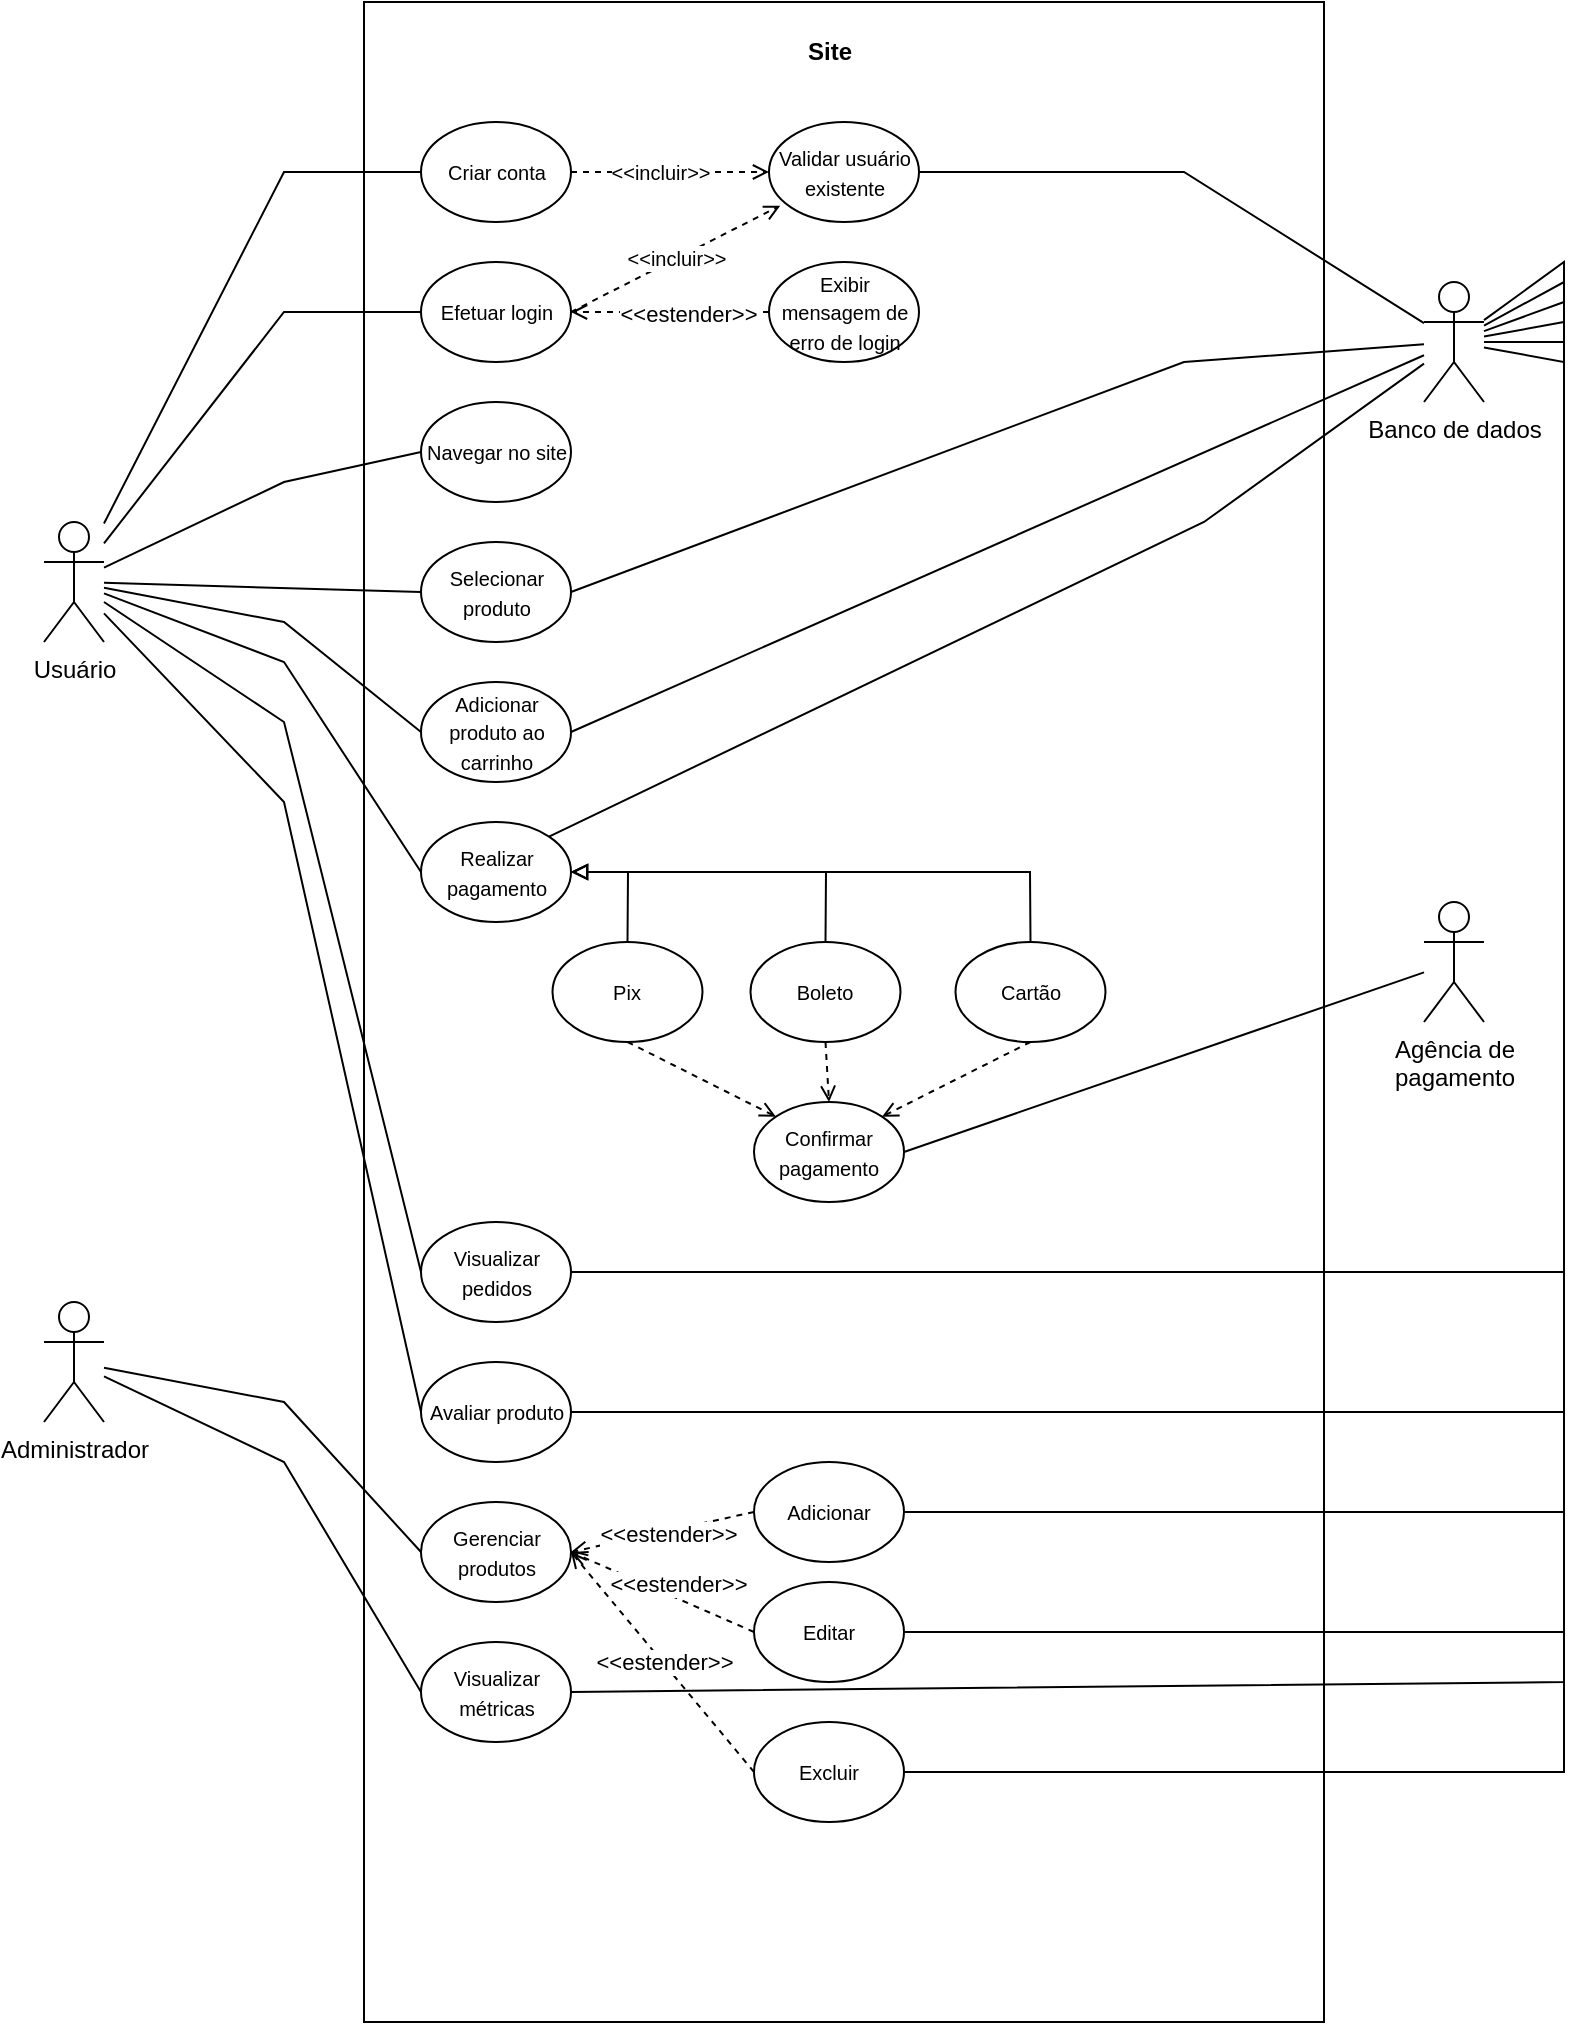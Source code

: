 <mxfile version="25.0.3">
  <diagram name="Página-1" id="1t1qk8D-UIFoVEn3kqQp">
    <mxGraphModel dx="1050" dy="505" grid="1" gridSize="10" guides="1" tooltips="1" connect="1" arrows="1" fold="1" page="1" pageScale="1" pageWidth="827" pageHeight="1169" math="0" shadow="0">
      <root>
        <mxCell id="0" />
        <mxCell id="1" parent="0" />
        <mxCell id="V_i6t_GGnZHZgOv48OWF-1" value="Usuário" style="shape=umlActor;verticalLabelPosition=bottom;verticalAlign=top;html=1;outlineConnect=0;" parent="1" vertex="1">
          <mxGeometry x="40" y="300" width="30" height="60" as="geometry" />
        </mxCell>
        <mxCell id="Bd4NmTXcY_CP6fy7jsUZ-2" value="" style="rounded=0;whiteSpace=wrap;html=1;align=center;" vertex="1" parent="1">
          <mxGeometry x="200" y="40" width="480" height="1010" as="geometry" />
        </mxCell>
        <mxCell id="Bd4NmTXcY_CP6fy7jsUZ-36" value="&lt;b&gt;Site&lt;/b&gt;" style="text;html=1;align=center;verticalAlign=middle;whiteSpace=wrap;rounded=0;" vertex="1" parent="1">
          <mxGeometry x="402.5" y="50" width="60" height="30" as="geometry" />
        </mxCell>
        <mxCell id="Bd4NmTXcY_CP6fy7jsUZ-37" value="&lt;font style=&quot;font-size: 10px;&quot;&gt;Criar conta&lt;/font&gt;" style="ellipse;whiteSpace=wrap;html=1;" vertex="1" parent="1">
          <mxGeometry x="228.5" y="100" width="75" height="50" as="geometry" />
        </mxCell>
        <mxCell id="Bd4NmTXcY_CP6fy7jsUZ-38" value="&lt;font style=&quot;font-size: 10px;&quot;&gt;Efetuar login&lt;/font&gt;" style="ellipse;whiteSpace=wrap;html=1;" vertex="1" parent="1">
          <mxGeometry x="228.5" y="170" width="75" height="50" as="geometry" />
        </mxCell>
        <mxCell id="Bd4NmTXcY_CP6fy7jsUZ-39" value="&lt;font style=&quot;font-size: 10px;&quot;&gt;Validar usuário existente&lt;/font&gt;" style="ellipse;whiteSpace=wrap;html=1;" vertex="1" parent="1">
          <mxGeometry x="402.5" y="100" width="75" height="50" as="geometry" />
        </mxCell>
        <mxCell id="Bd4NmTXcY_CP6fy7jsUZ-40" value="&lt;font style=&quot;font-size: 10px;&quot;&gt;Exibir mensagem de erro de login&lt;/font&gt;" style="ellipse;whiteSpace=wrap;html=1;" vertex="1" parent="1">
          <mxGeometry x="402.5" y="170" width="75" height="50" as="geometry" />
        </mxCell>
        <mxCell id="Bd4NmTXcY_CP6fy7jsUZ-41" value="Banco de dados" style="shape=umlActor;verticalLabelPosition=bottom;verticalAlign=top;html=1;outlineConnect=0;" vertex="1" parent="1">
          <mxGeometry x="730" y="180" width="30" height="60" as="geometry" />
        </mxCell>
        <mxCell id="Bd4NmTXcY_CP6fy7jsUZ-42" value="" style="endArrow=none;html=1;rounded=0;entryX=0;entryY=0.5;entryDx=0;entryDy=0;" edge="1" parent="1" source="V_i6t_GGnZHZgOv48OWF-1" target="Bd4NmTXcY_CP6fy7jsUZ-37">
          <mxGeometry width="50" height="50" relative="1" as="geometry">
            <mxPoint x="70" y="190" as="sourcePoint" />
            <mxPoint x="203" y="150" as="targetPoint" />
            <Array as="points">
              <mxPoint x="160" y="125" />
            </Array>
          </mxGeometry>
        </mxCell>
        <mxCell id="Bd4NmTXcY_CP6fy7jsUZ-44" value="" style="endArrow=none;html=1;rounded=0;entryX=0;entryY=0.5;entryDx=0;entryDy=0;" edge="1" parent="1" source="V_i6t_GGnZHZgOv48OWF-1" target="Bd4NmTXcY_CP6fy7jsUZ-38">
          <mxGeometry width="50" height="50" relative="1" as="geometry">
            <mxPoint x="90" y="220" as="sourcePoint" />
            <mxPoint x="220" y="180" as="targetPoint" />
            <Array as="points">
              <mxPoint x="160" y="195" />
            </Array>
          </mxGeometry>
        </mxCell>
        <mxCell id="Bd4NmTXcY_CP6fy7jsUZ-46" value="" style="endArrow=open;html=1;rounded=0;dashed=1;exitX=1;exitY=0.5;exitDx=0;exitDy=0;entryX=0;entryY=0.5;entryDx=0;entryDy=0;endFill=0;" edge="1" parent="1" source="Bd4NmTXcY_CP6fy7jsUZ-37" target="Bd4NmTXcY_CP6fy7jsUZ-39">
          <mxGeometry width="50" height="50" relative="1" as="geometry">
            <mxPoint x="283.5" y="300" as="sourcePoint" />
            <mxPoint x="333.5" y="250" as="targetPoint" />
          </mxGeometry>
        </mxCell>
        <mxCell id="Bd4NmTXcY_CP6fy7jsUZ-57" value="&lt;font style=&quot;font-size: 10px;&quot;&gt;&amp;lt;&amp;lt;incluir&amp;gt;&amp;gt;&lt;/font&gt;" style="edgeLabel;html=1;align=center;verticalAlign=middle;resizable=0;points=[];" vertex="1" connectable="0" parent="Bd4NmTXcY_CP6fy7jsUZ-46">
          <mxGeometry x="-0.097" relative="1" as="geometry">
            <mxPoint as="offset" />
          </mxGeometry>
        </mxCell>
        <mxCell id="Bd4NmTXcY_CP6fy7jsUZ-47" value="" style="endArrow=open;html=1;rounded=0;dashed=1;exitX=1;exitY=0.5;exitDx=0;exitDy=0;entryX=0.075;entryY=0.837;entryDx=0;entryDy=0;entryPerimeter=0;endFill=0;" edge="1" parent="1" source="Bd4NmTXcY_CP6fy7jsUZ-38" target="Bd4NmTXcY_CP6fy7jsUZ-39">
          <mxGeometry width="50" height="50" relative="1" as="geometry">
            <mxPoint x="313" y="145" as="sourcePoint" />
            <mxPoint x="344" y="145" as="targetPoint" />
          </mxGeometry>
        </mxCell>
        <mxCell id="Bd4NmTXcY_CP6fy7jsUZ-58" value="&lt;span style=&quot;font-size: 10px;&quot;&gt;&amp;lt;&amp;lt;incluir&amp;gt;&amp;gt;&lt;/span&gt;" style="edgeLabel;html=1;align=center;verticalAlign=middle;resizable=0;points=[];" vertex="1" connectable="0" parent="Bd4NmTXcY_CP6fy7jsUZ-47">
          <mxGeometry x="0.003" y="1" relative="1" as="geometry">
            <mxPoint as="offset" />
          </mxGeometry>
        </mxCell>
        <mxCell id="Bd4NmTXcY_CP6fy7jsUZ-48" value="" style="endArrow=open;html=1;rounded=0;dashed=1;exitX=0;exitY=0.5;exitDx=0;exitDy=0;entryX=1;entryY=0.5;entryDx=0;entryDy=0;endFill=0;" edge="1" parent="1" source="Bd4NmTXcY_CP6fy7jsUZ-40" target="Bd4NmTXcY_CP6fy7jsUZ-38">
          <mxGeometry width="50" height="50" relative="1" as="geometry">
            <mxPoint x="313" y="215" as="sourcePoint" />
            <mxPoint x="355" y="162" as="targetPoint" />
          </mxGeometry>
        </mxCell>
        <mxCell id="Bd4NmTXcY_CP6fy7jsUZ-59" value="&amp;lt;&amp;lt;estender&amp;gt;&amp;gt;" style="edgeLabel;html=1;align=center;verticalAlign=middle;resizable=0;points=[];" vertex="1" connectable="0" parent="Bd4NmTXcY_CP6fy7jsUZ-48">
          <mxGeometry x="-0.174" y="1" relative="1" as="geometry">
            <mxPoint as="offset" />
          </mxGeometry>
        </mxCell>
        <mxCell id="Bd4NmTXcY_CP6fy7jsUZ-49" value="&lt;font style=&quot;font-size: 10px;&quot;&gt;Navegar no site&lt;/font&gt;" style="ellipse;whiteSpace=wrap;html=1;" vertex="1" parent="1">
          <mxGeometry x="228.5" y="240" width="75" height="50" as="geometry" />
        </mxCell>
        <mxCell id="Bd4NmTXcY_CP6fy7jsUZ-50" value="&lt;font style=&quot;font-size: 10px;&quot;&gt;Selecionar produto&lt;/font&gt;" style="ellipse;whiteSpace=wrap;html=1;" vertex="1" parent="1">
          <mxGeometry x="228.5" y="310" width="75" height="50" as="geometry" />
        </mxCell>
        <mxCell id="Bd4NmTXcY_CP6fy7jsUZ-51" value="&lt;font style=&quot;font-size: 10px;&quot;&gt;Adicionar produto ao carrinho&lt;/font&gt;" style="ellipse;whiteSpace=wrap;html=1;" vertex="1" parent="1">
          <mxGeometry x="228.5" y="380" width="75" height="50" as="geometry" />
        </mxCell>
        <mxCell id="Bd4NmTXcY_CP6fy7jsUZ-53" value="" style="endArrow=none;html=1;rounded=0;entryX=0;entryY=0.5;entryDx=0;entryDy=0;" edge="1" parent="1" source="V_i6t_GGnZHZgOv48OWF-1" target="Bd4NmTXcY_CP6fy7jsUZ-49">
          <mxGeometry width="50" height="50" relative="1" as="geometry">
            <mxPoint x="100" y="260" as="sourcePoint" />
            <mxPoint x="380" y="260" as="targetPoint" />
            <Array as="points">
              <mxPoint x="160" y="280" />
            </Array>
          </mxGeometry>
        </mxCell>
        <mxCell id="Bd4NmTXcY_CP6fy7jsUZ-54" value="" style="endArrow=none;html=1;rounded=0;entryX=0;entryY=0.5;entryDx=0;entryDy=0;" edge="1" parent="1" source="V_i6t_GGnZHZgOv48OWF-1" target="Bd4NmTXcY_CP6fy7jsUZ-50">
          <mxGeometry width="50" height="50" relative="1" as="geometry">
            <mxPoint x="100" y="290" as="sourcePoint" />
            <mxPoint x="190" y="290" as="targetPoint" />
            <Array as="points" />
          </mxGeometry>
        </mxCell>
        <mxCell id="Bd4NmTXcY_CP6fy7jsUZ-55" value="" style="endArrow=none;html=1;rounded=0;entryX=0;entryY=0.5;entryDx=0;entryDy=0;" edge="1" parent="1" source="V_i6t_GGnZHZgOv48OWF-1" target="Bd4NmTXcY_CP6fy7jsUZ-51">
          <mxGeometry width="50" height="50" relative="1" as="geometry">
            <mxPoint x="90" y="350" as="sourcePoint" />
            <mxPoint x="380" y="260" as="targetPoint" />
            <Array as="points">
              <mxPoint x="160" y="350" />
            </Array>
          </mxGeometry>
        </mxCell>
        <mxCell id="Bd4NmTXcY_CP6fy7jsUZ-56" value="" style="endArrow=none;html=1;rounded=0;exitX=1;exitY=0.5;exitDx=0;exitDy=0;" edge="1" parent="1" source="Bd4NmTXcY_CP6fy7jsUZ-39" target="Bd4NmTXcY_CP6fy7jsUZ-41">
          <mxGeometry width="50" height="50" relative="1" as="geometry">
            <mxPoint x="370" y="290" as="sourcePoint" />
            <mxPoint x="710" y="170" as="targetPoint" />
            <Array as="points">
              <mxPoint x="610" y="125" />
            </Array>
          </mxGeometry>
        </mxCell>
        <mxCell id="Bd4NmTXcY_CP6fy7jsUZ-62" value="&lt;span style=&quot;font-size: 10px;&quot;&gt;Realizar pagamento&lt;/span&gt;" style="ellipse;whiteSpace=wrap;html=1;" vertex="1" parent="1">
          <mxGeometry x="228.5" y="450" width="75" height="50" as="geometry" />
        </mxCell>
        <mxCell id="Bd4NmTXcY_CP6fy7jsUZ-63" value="&lt;span style=&quot;font-size: 10px;&quot;&gt;Boleto&lt;/span&gt;" style="ellipse;whiteSpace=wrap;html=1;" vertex="1" parent="1">
          <mxGeometry x="393.25" y="510" width="75" height="50" as="geometry" />
        </mxCell>
        <mxCell id="Bd4NmTXcY_CP6fy7jsUZ-64" value="&lt;span style=&quot;font-size: 10px;&quot;&gt;Pix&lt;/span&gt;" style="ellipse;whiteSpace=wrap;html=1;" vertex="1" parent="1">
          <mxGeometry x="294.25" y="510" width="75" height="50" as="geometry" />
        </mxCell>
        <mxCell id="Bd4NmTXcY_CP6fy7jsUZ-65" value="&lt;span style=&quot;font-size: 10px;&quot;&gt;Cartão&lt;/span&gt;" style="ellipse;whiteSpace=wrap;html=1;" vertex="1" parent="1">
          <mxGeometry x="495.75" y="510" width="75" height="50" as="geometry" />
        </mxCell>
        <mxCell id="Bd4NmTXcY_CP6fy7jsUZ-69" value="" style="endArrow=block;html=1;rounded=0;startArrow=none;startFill=0;endFill=0;exitX=0.5;exitY=0;exitDx=0;exitDy=0;entryX=1;entryY=0.5;entryDx=0;entryDy=0;" edge="1" parent="1" source="Bd4NmTXcY_CP6fy7jsUZ-64" target="Bd4NmTXcY_CP6fy7jsUZ-62">
          <mxGeometry width="50" height="50" relative="1" as="geometry">
            <mxPoint x="343.1" y="500" as="sourcePoint" />
            <mxPoint x="303.501" y="472.918" as="targetPoint" />
            <Array as="points">
              <mxPoint x="332" y="475" />
            </Array>
          </mxGeometry>
        </mxCell>
        <mxCell id="Bd4NmTXcY_CP6fy7jsUZ-70" value="" style="endArrow=block;html=1;rounded=0;startArrow=none;startFill=0;endFill=0;exitX=0.5;exitY=0;exitDx=0;exitDy=0;entryX=1;entryY=0.5;entryDx=0;entryDy=0;" edge="1" parent="1" source="Bd4NmTXcY_CP6fy7jsUZ-63" target="Bd4NmTXcY_CP6fy7jsUZ-62">
          <mxGeometry width="50" height="50" relative="1" as="geometry">
            <mxPoint x="276" y="530" as="sourcePoint" />
            <mxPoint x="276" y="510" as="targetPoint" />
            <Array as="points">
              <mxPoint x="431" y="475" />
            </Array>
          </mxGeometry>
        </mxCell>
        <mxCell id="Bd4NmTXcY_CP6fy7jsUZ-71" value="" style="endArrow=block;html=1;rounded=0;startArrow=none;startFill=0;endFill=0;exitX=0.5;exitY=0;exitDx=0;exitDy=0;entryX=1;entryY=0.5;entryDx=0;entryDy=0;" edge="1" parent="1" source="Bd4NmTXcY_CP6fy7jsUZ-65" target="Bd4NmTXcY_CP6fy7jsUZ-62">
          <mxGeometry width="50" height="50" relative="1" as="geometry">
            <mxPoint x="441" y="530" as="sourcePoint" />
            <mxPoint x="313" y="485" as="targetPoint" />
            <Array as="points">
              <mxPoint x="533" y="475" />
            </Array>
          </mxGeometry>
        </mxCell>
        <mxCell id="Bd4NmTXcY_CP6fy7jsUZ-72" value="" style="endArrow=none;html=1;rounded=0;entryX=0;entryY=0.5;entryDx=0;entryDy=0;" edge="1" parent="1" source="V_i6t_GGnZHZgOv48OWF-1" target="Bd4NmTXcY_CP6fy7jsUZ-62">
          <mxGeometry width="50" height="50" relative="1" as="geometry">
            <mxPoint x="80" y="400" as="sourcePoint" />
            <mxPoint x="228.5" y="450" as="targetPoint" />
            <Array as="points">
              <mxPoint x="160" y="370" />
            </Array>
          </mxGeometry>
        </mxCell>
        <mxCell id="Bd4NmTXcY_CP6fy7jsUZ-73" value="" style="endArrow=none;html=1;rounded=0;exitX=1;exitY=0.5;exitDx=0;exitDy=0;" edge="1" parent="1" source="Bd4NmTXcY_CP6fy7jsUZ-51" target="Bd4NmTXcY_CP6fy7jsUZ-41">
          <mxGeometry width="50" height="50" relative="1" as="geometry">
            <mxPoint x="487" y="135" as="sourcePoint" />
            <mxPoint x="740" y="310" as="targetPoint" />
            <Array as="points" />
          </mxGeometry>
        </mxCell>
        <mxCell id="Bd4NmTXcY_CP6fy7jsUZ-74" value="" style="endArrow=none;html=1;rounded=0;exitX=1;exitY=0.5;exitDx=0;exitDy=0;" edge="1" parent="1" source="Bd4NmTXcY_CP6fy7jsUZ-50" target="Bd4NmTXcY_CP6fy7jsUZ-41">
          <mxGeometry width="50" height="50" relative="1" as="geometry">
            <mxPoint x="497" y="145" as="sourcePoint" />
            <mxPoint x="690" y="230" as="targetPoint" />
            <Array as="points">
              <mxPoint x="610" y="220" />
            </Array>
          </mxGeometry>
        </mxCell>
        <mxCell id="Bd4NmTXcY_CP6fy7jsUZ-75" value="&lt;span style=&quot;font-size: 10px;&quot;&gt;Visualizar pedidos&lt;/span&gt;" style="ellipse;whiteSpace=wrap;html=1;" vertex="1" parent="1">
          <mxGeometry x="228.5" y="650" width="75" height="50" as="geometry" />
        </mxCell>
        <mxCell id="Bd4NmTXcY_CP6fy7jsUZ-76" value="Agência de&lt;div&gt;pagamento&lt;/div&gt;" style="shape=umlActor;verticalLabelPosition=bottom;verticalAlign=top;html=1;outlineConnect=0;" vertex="1" parent="1">
          <mxGeometry x="730" y="490" width="30" height="60" as="geometry" />
        </mxCell>
        <mxCell id="Bd4NmTXcY_CP6fy7jsUZ-78" value="&lt;span style=&quot;font-size: 10px;&quot;&gt;Confirmar pagamento&lt;/span&gt;" style="ellipse;whiteSpace=wrap;html=1;" vertex="1" parent="1">
          <mxGeometry x="395" y="590" width="75" height="50" as="geometry" />
        </mxCell>
        <mxCell id="Bd4NmTXcY_CP6fy7jsUZ-79" value="" style="endArrow=open;dashed=1;html=1;rounded=0;endFill=0;exitX=0.5;exitY=1;exitDx=0;exitDy=0;entryX=0;entryY=0;entryDx=0;entryDy=0;" edge="1" parent="1" source="Bd4NmTXcY_CP6fy7jsUZ-64" target="Bd4NmTXcY_CP6fy7jsUZ-78">
          <mxGeometry width="50" height="50" relative="1" as="geometry">
            <mxPoint x="340" y="620" as="sourcePoint" />
            <mxPoint x="390" y="570" as="targetPoint" />
          </mxGeometry>
        </mxCell>
        <mxCell id="Bd4NmTXcY_CP6fy7jsUZ-80" value="" style="endArrow=open;dashed=1;html=1;rounded=0;endFill=0;exitX=0.5;exitY=1;exitDx=0;exitDy=0;entryX=0.5;entryY=0;entryDx=0;entryDy=0;" edge="1" parent="1" source="Bd4NmTXcY_CP6fy7jsUZ-63" target="Bd4NmTXcY_CP6fy7jsUZ-78">
          <mxGeometry width="50" height="50" relative="1" as="geometry">
            <mxPoint x="450" y="585" as="sourcePoint" />
            <mxPoint x="513" y="640" as="targetPoint" />
          </mxGeometry>
        </mxCell>
        <mxCell id="Bd4NmTXcY_CP6fy7jsUZ-81" value="" style="endArrow=open;dashed=1;html=1;rounded=0;endFill=0;exitX=0.5;exitY=1;exitDx=0;exitDy=0;entryX=1;entryY=0;entryDx=0;entryDy=0;" edge="1" parent="1" source="Bd4NmTXcY_CP6fy7jsUZ-65" target="Bd4NmTXcY_CP6fy7jsUZ-78">
          <mxGeometry width="50" height="50" relative="1" as="geometry">
            <mxPoint x="520" y="610" as="sourcePoint" />
            <mxPoint x="583" y="665" as="targetPoint" />
          </mxGeometry>
        </mxCell>
        <mxCell id="Bd4NmTXcY_CP6fy7jsUZ-82" value="" style="endArrow=none;html=1;rounded=0;exitX=1;exitY=0.5;exitDx=0;exitDy=0;" edge="1" parent="1" source="Bd4NmTXcY_CP6fy7jsUZ-78" target="Bd4NmTXcY_CP6fy7jsUZ-76">
          <mxGeometry width="50" height="50" relative="1" as="geometry">
            <mxPoint x="370" y="620" as="sourcePoint" />
            <mxPoint x="720" y="500" as="targetPoint" />
            <Array as="points" />
          </mxGeometry>
        </mxCell>
        <mxCell id="Bd4NmTXcY_CP6fy7jsUZ-83" value="&lt;span style=&quot;font-size: 10px;&quot;&gt;Avaliar produto&lt;/span&gt;" style="ellipse;whiteSpace=wrap;html=1;" vertex="1" parent="1">
          <mxGeometry x="228.5" y="720" width="75" height="50" as="geometry" />
        </mxCell>
        <mxCell id="Bd4NmTXcY_CP6fy7jsUZ-84" value="" style="endArrow=none;html=1;rounded=0;entryX=0;entryY=0.5;entryDx=0;entryDy=0;" edge="1" parent="1" source="V_i6t_GGnZHZgOv48OWF-1" target="Bd4NmTXcY_CP6fy7jsUZ-75">
          <mxGeometry width="50" height="50" relative="1" as="geometry">
            <mxPoint x="40" y="485" as="sourcePoint" />
            <mxPoint x="189" y="684" as="targetPoint" />
            <Array as="points">
              <mxPoint x="160" y="400" />
            </Array>
          </mxGeometry>
        </mxCell>
        <mxCell id="Bd4NmTXcY_CP6fy7jsUZ-85" value="" style="endArrow=none;html=1;rounded=0;entryX=0;entryY=0.5;entryDx=0;entryDy=0;" edge="1" parent="1" source="V_i6t_GGnZHZgOv48OWF-1" target="Bd4NmTXcY_CP6fy7jsUZ-83">
          <mxGeometry width="50" height="50" relative="1" as="geometry">
            <mxPoint x="41" y="400" as="sourcePoint" />
            <mxPoint x="200" y="735" as="targetPoint" />
            <Array as="points">
              <mxPoint x="160" y="440" />
            </Array>
          </mxGeometry>
        </mxCell>
        <mxCell id="Bd4NmTXcY_CP6fy7jsUZ-86" value="" style="endArrow=none;html=1;rounded=0;exitX=1;exitY=0;exitDx=0;exitDy=0;" edge="1" parent="1" source="Bd4NmTXcY_CP6fy7jsUZ-62" target="Bd4NmTXcY_CP6fy7jsUZ-41">
          <mxGeometry width="50" height="50" relative="1" as="geometry">
            <mxPoint x="313" y="415" as="sourcePoint" />
            <mxPoint x="740" y="227" as="targetPoint" />
            <Array as="points">
              <mxPoint x="620" y="300" />
            </Array>
          </mxGeometry>
        </mxCell>
        <mxCell id="Bd4NmTXcY_CP6fy7jsUZ-87" value="" style="endArrow=none;html=1;rounded=0;exitX=1;exitY=0.5;exitDx=0;exitDy=0;" edge="1" parent="1" source="Bd4NmTXcY_CP6fy7jsUZ-75" target="Bd4NmTXcY_CP6fy7jsUZ-41">
          <mxGeometry width="50" height="50" relative="1" as="geometry">
            <mxPoint x="40" y="550" as="sourcePoint" />
            <mxPoint x="800" y="200" as="targetPoint" />
            <Array as="points">
              <mxPoint x="800" y="675" />
              <mxPoint x="800" y="220" />
            </Array>
          </mxGeometry>
        </mxCell>
        <mxCell id="Bd4NmTXcY_CP6fy7jsUZ-88" value="" style="endArrow=none;html=1;rounded=0;exitX=1;exitY=0.5;exitDx=0;exitDy=0;" edge="1" parent="1" source="Bd4NmTXcY_CP6fy7jsUZ-83" target="Bd4NmTXcY_CP6fy7jsUZ-41">
          <mxGeometry width="50" height="50" relative="1" as="geometry">
            <mxPoint x="330" y="751" as="sourcePoint" />
            <mxPoint x="780" y="190" as="targetPoint" />
            <Array as="points">
              <mxPoint x="800" y="745" />
              <mxPoint x="800" y="210" />
            </Array>
          </mxGeometry>
        </mxCell>
        <mxCell id="Bd4NmTXcY_CP6fy7jsUZ-89" value="Administrador" style="shape=umlActor;verticalLabelPosition=bottom;verticalAlign=top;html=1;outlineConnect=0;" vertex="1" parent="1">
          <mxGeometry x="40" y="690" width="30" height="60" as="geometry" />
        </mxCell>
        <mxCell id="Bd4NmTXcY_CP6fy7jsUZ-91" value="&lt;span style=&quot;font-size: 10px;&quot;&gt;Gerenciar produtos&lt;/span&gt;" style="ellipse;whiteSpace=wrap;html=1;" vertex="1" parent="1">
          <mxGeometry x="228.5" y="790" width="75" height="50" as="geometry" />
        </mxCell>
        <mxCell id="Bd4NmTXcY_CP6fy7jsUZ-92" value="" style="endArrow=none;html=1;rounded=0;entryX=0;entryY=0.5;entryDx=0;entryDy=0;" edge="1" parent="1" source="Bd4NmTXcY_CP6fy7jsUZ-89" target="Bd4NmTXcY_CP6fy7jsUZ-91">
          <mxGeometry width="50" height="50" relative="1" as="geometry">
            <mxPoint x="350" y="880" as="sourcePoint" />
            <mxPoint x="400" y="830" as="targetPoint" />
            <Array as="points">
              <mxPoint x="160" y="740" />
            </Array>
          </mxGeometry>
        </mxCell>
        <mxCell id="Bd4NmTXcY_CP6fy7jsUZ-93" value="&lt;span style=&quot;font-size: 10px;&quot;&gt;Visualizar métricas&lt;/span&gt;" style="ellipse;whiteSpace=wrap;html=1;" vertex="1" parent="1">
          <mxGeometry x="228.5" y="860" width="75" height="50" as="geometry" />
        </mxCell>
        <mxCell id="Bd4NmTXcY_CP6fy7jsUZ-94" value="" style="endArrow=none;html=1;rounded=0;entryX=0;entryY=0.5;entryDx=0;entryDy=0;" edge="1" parent="1" source="Bd4NmTXcY_CP6fy7jsUZ-89" target="Bd4NmTXcY_CP6fy7jsUZ-93">
          <mxGeometry width="50" height="50" relative="1" as="geometry">
            <mxPoint x="60" y="800" as="sourcePoint" />
            <mxPoint x="219" y="887" as="targetPoint" />
            <Array as="points">
              <mxPoint x="160" y="770" />
            </Array>
          </mxGeometry>
        </mxCell>
        <mxCell id="Bd4NmTXcY_CP6fy7jsUZ-95" value="" style="endArrow=none;html=1;rounded=0;exitX=1;exitY=0.5;exitDx=0;exitDy=0;" edge="1" parent="1" source="Bd4NmTXcY_CP6fy7jsUZ-100" target="Bd4NmTXcY_CP6fy7jsUZ-41">
          <mxGeometry width="50" height="50" relative="1" as="geometry">
            <mxPoint x="720" y="730" as="sourcePoint" />
            <mxPoint x="770" y="220" as="targetPoint" />
            <Array as="points">
              <mxPoint x="800" y="925" />
              <mxPoint x="800" y="200" />
            </Array>
          </mxGeometry>
        </mxCell>
        <mxCell id="Bd4NmTXcY_CP6fy7jsUZ-96" value="" style="endArrow=none;html=1;rounded=0;exitX=1;exitY=0.5;exitDx=0;exitDy=0;" edge="1" parent="1" source="Bd4NmTXcY_CP6fy7jsUZ-93" target="Bd4NmTXcY_CP6fy7jsUZ-41">
          <mxGeometry width="50" height="50" relative="1" as="geometry">
            <mxPoint x="324" y="765" as="sourcePoint" />
            <mxPoint x="780" y="230" as="targetPoint" />
            <Array as="points">
              <mxPoint x="800" y="880" />
              <mxPoint x="800" y="190" />
            </Array>
          </mxGeometry>
        </mxCell>
        <mxCell id="Bd4NmTXcY_CP6fy7jsUZ-98" value="&lt;span style=&quot;font-size: 10px;&quot;&gt;Adicionar&lt;/span&gt;" style="ellipse;whiteSpace=wrap;html=1;" vertex="1" parent="1">
          <mxGeometry x="395" y="770" width="75" height="50" as="geometry" />
        </mxCell>
        <mxCell id="Bd4NmTXcY_CP6fy7jsUZ-99" value="&lt;span style=&quot;font-size: 10px;&quot;&gt;Editar&lt;/span&gt;" style="ellipse;whiteSpace=wrap;html=1;" vertex="1" parent="1">
          <mxGeometry x="395" y="830" width="75" height="50" as="geometry" />
        </mxCell>
        <mxCell id="Bd4NmTXcY_CP6fy7jsUZ-100" value="&lt;span style=&quot;font-size: 10px;&quot;&gt;Excluir&lt;/span&gt;" style="ellipse;whiteSpace=wrap;html=1;" vertex="1" parent="1">
          <mxGeometry x="395" y="900" width="75" height="50" as="geometry" />
        </mxCell>
        <mxCell id="Bd4NmTXcY_CP6fy7jsUZ-101" value="" style="endArrow=open;dashed=1;html=1;rounded=0;endFill=0;exitX=0;exitY=0.5;exitDx=0;exitDy=0;entryX=1;entryY=0.5;entryDx=0;entryDy=0;" edge="1" parent="1" source="Bd4NmTXcY_CP6fy7jsUZ-98" target="Bd4NmTXcY_CP6fy7jsUZ-91">
          <mxGeometry width="50" height="50" relative="1" as="geometry">
            <mxPoint x="400" y="870" as="sourcePoint" />
            <mxPoint x="450" y="820" as="targetPoint" />
          </mxGeometry>
        </mxCell>
        <mxCell id="Bd4NmTXcY_CP6fy7jsUZ-104" value="&amp;lt;&amp;lt;estender&amp;gt;&amp;gt;" style="edgeLabel;html=1;align=center;verticalAlign=middle;resizable=0;points=[];" vertex="1" connectable="0" parent="Bd4NmTXcY_CP6fy7jsUZ-101">
          <mxGeometry x="-0.062" y="1" relative="1" as="geometry">
            <mxPoint as="offset" />
          </mxGeometry>
        </mxCell>
        <mxCell id="Bd4NmTXcY_CP6fy7jsUZ-102" value="" style="endArrow=open;dashed=1;html=1;rounded=0;endFill=0;exitX=0;exitY=0.5;exitDx=0;exitDy=0;entryX=1;entryY=0.5;entryDx=0;entryDy=0;" edge="1" parent="1" source="Bd4NmTXcY_CP6fy7jsUZ-99" target="Bd4NmTXcY_CP6fy7jsUZ-91">
          <mxGeometry width="50" height="50" relative="1" as="geometry">
            <mxPoint x="405" y="805" as="sourcePoint" />
            <mxPoint x="313" y="825" as="targetPoint" />
          </mxGeometry>
        </mxCell>
        <mxCell id="Bd4NmTXcY_CP6fy7jsUZ-106" value="&amp;lt;&amp;lt;estender&amp;gt;&amp;gt;" style="edgeLabel;html=1;align=center;verticalAlign=middle;resizable=0;points=[];" vertex="1" connectable="0" parent="Bd4NmTXcY_CP6fy7jsUZ-102">
          <mxGeometry x="-0.172" y="1" relative="1" as="geometry">
            <mxPoint y="-9" as="offset" />
          </mxGeometry>
        </mxCell>
        <mxCell id="Bd4NmTXcY_CP6fy7jsUZ-103" value="" style="endArrow=open;dashed=1;html=1;rounded=0;endFill=0;exitX=0;exitY=0.5;exitDx=0;exitDy=0;entryX=1;entryY=0.5;entryDx=0;entryDy=0;" edge="1" parent="1" source="Bd4NmTXcY_CP6fy7jsUZ-100" target="Bd4NmTXcY_CP6fy7jsUZ-91">
          <mxGeometry width="50" height="50" relative="1" as="geometry">
            <mxPoint x="415" y="815" as="sourcePoint" />
            <mxPoint x="323" y="835" as="targetPoint" />
          </mxGeometry>
        </mxCell>
        <mxCell id="Bd4NmTXcY_CP6fy7jsUZ-108" value="&amp;lt;&amp;lt;estender&amp;gt;&amp;gt;" style="edgeLabel;html=1;align=center;verticalAlign=middle;resizable=0;points=[];" vertex="1" connectable="0" parent="Bd4NmTXcY_CP6fy7jsUZ-103">
          <mxGeometry x="-0.182" y="1" relative="1" as="geometry">
            <mxPoint x="-7" y="-11" as="offset" />
          </mxGeometry>
        </mxCell>
        <mxCell id="Bd4NmTXcY_CP6fy7jsUZ-109" value="" style="endArrow=none;html=1;rounded=0;exitX=1;exitY=0.5;exitDx=0;exitDy=0;" edge="1" parent="1" source="Bd4NmTXcY_CP6fy7jsUZ-99" target="Bd4NmTXcY_CP6fy7jsUZ-41">
          <mxGeometry width="50" height="50" relative="1" as="geometry">
            <mxPoint x="468.25" y="860" as="sourcePoint" />
            <mxPoint x="758.25" y="142" as="targetPoint" />
            <Array as="points">
              <mxPoint x="800" y="855" />
              <mxPoint x="800" y="170" />
            </Array>
          </mxGeometry>
        </mxCell>
        <mxCell id="Bd4NmTXcY_CP6fy7jsUZ-110" value="" style="endArrow=none;html=1;rounded=0;exitX=1;exitY=0.5;exitDx=0;exitDy=0;" edge="1" parent="1" source="Bd4NmTXcY_CP6fy7jsUZ-98" target="Bd4NmTXcY_CP6fy7jsUZ-41">
          <mxGeometry width="50" height="50" relative="1" as="geometry">
            <mxPoint x="470" y="800" as="sourcePoint" />
            <mxPoint x="758.25" y="87" as="targetPoint" />
            <Array as="points">
              <mxPoint x="800" y="795" />
              <mxPoint x="800" y="180" />
            </Array>
          </mxGeometry>
        </mxCell>
      </root>
    </mxGraphModel>
  </diagram>
</mxfile>
